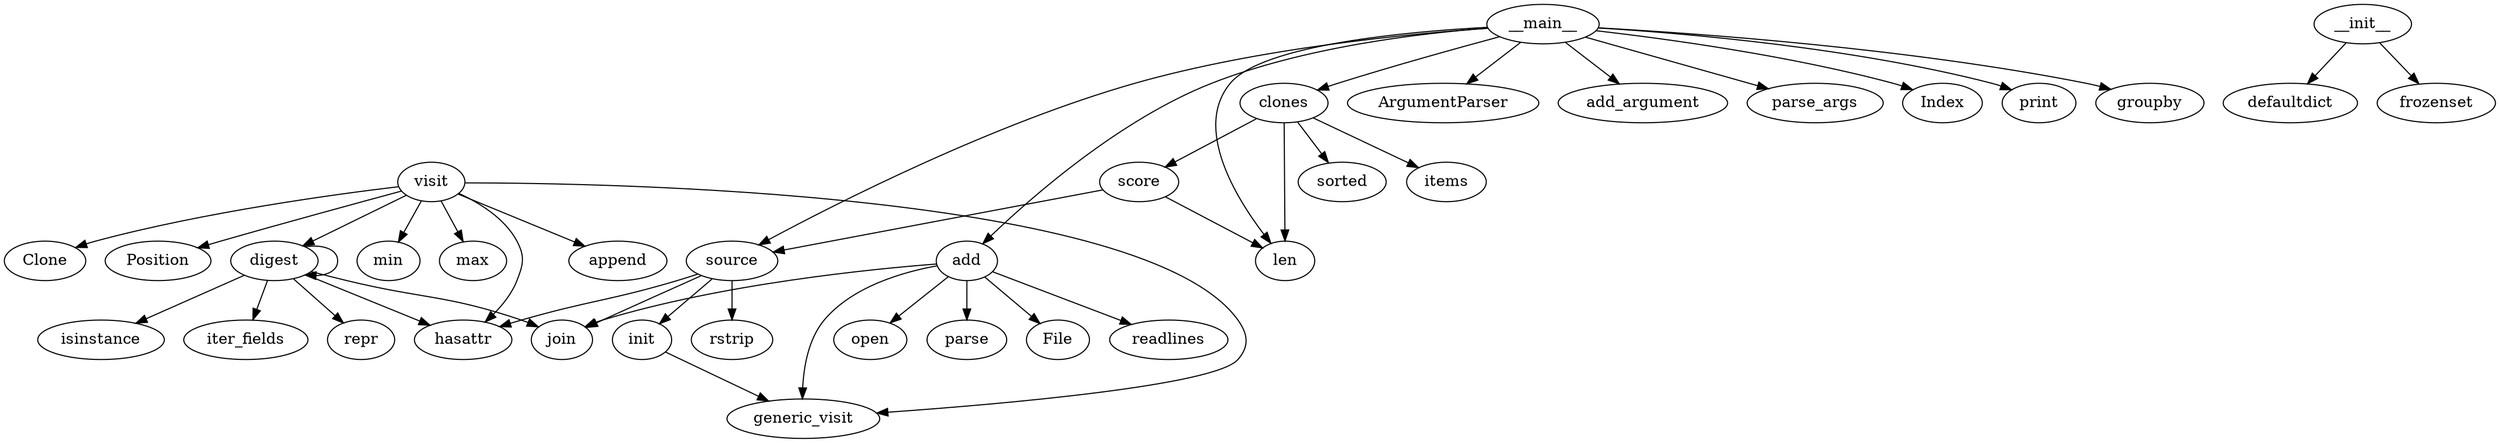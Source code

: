 digraph  {
init;
generic_visit;
visit;
hasattr;
min;
max;
source;
join;
rstrip;
score;
len;
__init__;
digest;
isinstance;
iter_fields;
repr;
defaultdict;
frozenset;
add;
readlines;
open;
parse;
File;
append;
Clone;
Position;
clones;
sorted;
items;
__main__;
ArgumentParser;
add_argument;
parse_args;
Index;
print;
groupby;
init -> generic_visit;
visit -> hasattr;
visit -> min;
visit -> max;
visit -> generic_visit;
visit -> digest;
visit -> append;
visit -> Clone;
visit -> Position;
source -> hasattr;
source -> init;
source -> join;
source -> rstrip;
score -> len;
score -> source;
__init__ -> defaultdict;
__init__ -> frozenset;
digest -> isinstance;
digest -> hasattr;
digest -> join;
digest -> digest;
digest -> iter_fields;
digest -> repr;
add -> readlines;
add -> open;
add -> parse;
add -> join;
add -> File;
add -> generic_visit;
clones -> sorted;
clones -> items;
clones -> len;
clones -> score;
__main__ -> ArgumentParser;
__main__ -> add_argument;
__main__ -> parse_args;
__main__ -> Index;
__main__ -> add;
__main__ -> clones;
__main__ -> len;
__main__ -> print;
__main__ -> groupby;
__main__ -> source;
}
